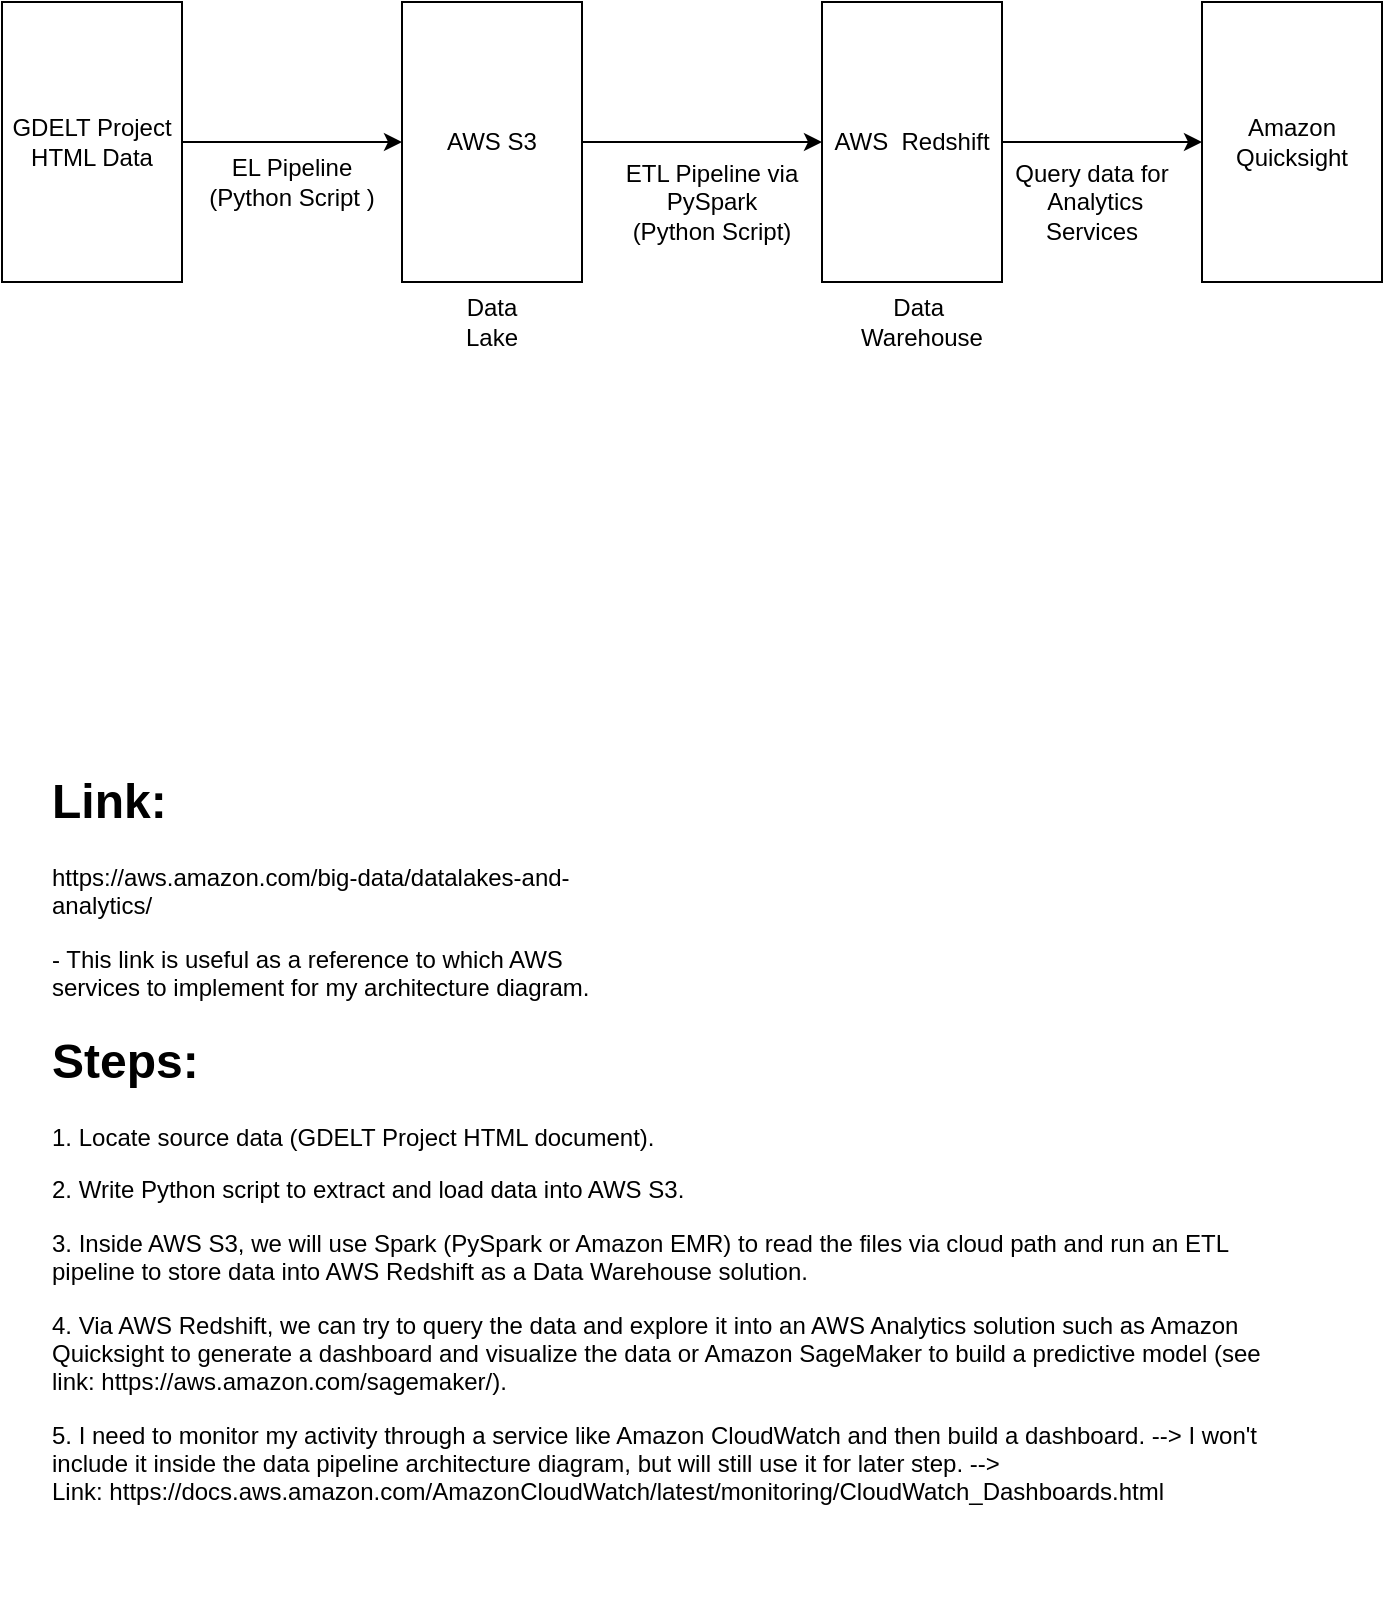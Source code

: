 <mxfile version="14.7.2" type="github">
  <diagram id="_mIrhGSLpp9kIBfSV_T9" name="Page-1">
    <mxGraphModel dx="719" dy="652" grid="1" gridSize="10" guides="1" tooltips="1" connect="1" arrows="1" fold="1" page="1" pageScale="1" pageWidth="827" pageHeight="1169" math="0" shadow="0">
      <root>
        <mxCell id="0" />
        <mxCell id="1" parent="0" />
        <mxCell id="ZoIi8nxnlXmlVmmQI6Re-1" value="GDELT Project &lt;br&gt;HTML Data" style="rounded=0;whiteSpace=wrap;html=1;" vertex="1" parent="1">
          <mxGeometry x="40" y="40" width="90" height="140" as="geometry" />
        </mxCell>
        <mxCell id="ZoIi8nxnlXmlVmmQI6Re-2" value="AWS S3" style="rounded=0;whiteSpace=wrap;html=1;" vertex="1" parent="1">
          <mxGeometry x="240" y="40" width="90" height="140" as="geometry" />
        </mxCell>
        <mxCell id="ZoIi8nxnlXmlVmmQI6Re-3" value="AWS &amp;nbsp;Redshift" style="rounded=0;whiteSpace=wrap;html=1;" vertex="1" parent="1">
          <mxGeometry x="450" y="40" width="90" height="140" as="geometry" />
        </mxCell>
        <mxCell id="ZoIi8nxnlXmlVmmQI6Re-4" value="&lt;h1&gt;Link:&lt;/h1&gt;&lt;p&gt;https://aws.amazon.com/big-data/datalakes-and-analytics/&lt;/p&gt;&lt;p&gt;- This link is useful as a reference to which AWS services to implement for my architecture diagram.&lt;/p&gt;" style="text;html=1;strokeColor=none;fillColor=none;spacing=5;spacingTop=-20;whiteSpace=wrap;overflow=hidden;rounded=0;" vertex="1" parent="1">
          <mxGeometry x="60" y="420" width="290" height="150" as="geometry" />
        </mxCell>
        <mxCell id="ZoIi8nxnlXmlVmmQI6Re-5" value="" style="endArrow=classic;html=1;exitX=1;exitY=0.5;exitDx=0;exitDy=0;" edge="1" parent="1" source="ZoIi8nxnlXmlVmmQI6Re-1" target="ZoIi8nxnlXmlVmmQI6Re-2">
          <mxGeometry width="50" height="50" relative="1" as="geometry">
            <mxPoint x="300" y="260" as="sourcePoint" />
            <mxPoint x="350" y="210" as="targetPoint" />
          </mxGeometry>
        </mxCell>
        <mxCell id="ZoIi8nxnlXmlVmmQI6Re-6" value="" style="endArrow=classic;html=1;entryX=0;entryY=0.5;entryDx=0;entryDy=0;" edge="1" parent="1" source="ZoIi8nxnlXmlVmmQI6Re-2" target="ZoIi8nxnlXmlVmmQI6Re-3">
          <mxGeometry width="50" height="50" relative="1" as="geometry">
            <mxPoint x="370" y="160" as="sourcePoint" />
            <mxPoint x="250" y="80" as="targetPoint" />
          </mxGeometry>
        </mxCell>
        <mxCell id="ZoIi8nxnlXmlVmmQI6Re-9" value="EL Pipeline (Python Script )" style="text;html=1;strokeColor=none;fillColor=none;align=center;verticalAlign=middle;whiteSpace=wrap;rounded=0;" vertex="1" parent="1">
          <mxGeometry x="140" y="120" width="90" height="20" as="geometry" />
        </mxCell>
        <mxCell id="ZoIi8nxnlXmlVmmQI6Re-16" value="&lt;h1&gt;Steps:&lt;/h1&gt;&lt;p&gt;1. Locate source data (GDELT Project HTML document).&lt;/p&gt;&lt;p&gt;2. Write Python script to extract and load data into AWS S3.&lt;/p&gt;&lt;p&gt;3. Inside AWS S3, we will use Spark (PySpark or Amazon EMR) to read the files via cloud path and run an ETL pipeline to store data into AWS Redshift as a Data Warehouse solution.&lt;/p&gt;&lt;p&gt;4. Via AWS Redshift, we can try to query the data and explore it into an AWS Analytics solution such as Amazon Quicksight to generate a dashboard and visualize the data or Amazon SageMaker to build a predictive model (see link:&amp;nbsp;https://aws.amazon.com/sagemaker/).&lt;/p&gt;&lt;p&gt;5. I need to monitor my activity through a service like Amazon CloudWatch and then build a dashboard. --&amp;gt; I won&#39;t include it inside the data pipeline architecture diagram, but will still use it for later step. --&amp;gt; Link:&amp;nbsp;https://docs.aws.amazon.com/AmazonCloudWatch/latest/monitoring/CloudWatch_Dashboards.html&lt;/p&gt;&lt;p&gt;&lt;br&gt;&lt;/p&gt;&lt;p&gt;&lt;br&gt;&lt;/p&gt;" style="text;html=1;strokeColor=none;fillColor=none;spacing=5;spacingTop=-20;whiteSpace=wrap;overflow=hidden;rounded=0;" vertex="1" parent="1">
          <mxGeometry x="60" y="550" width="620" height="289" as="geometry" />
        </mxCell>
        <mxCell id="ZoIi8nxnlXmlVmmQI6Re-17" value="ETL Pipeline via PySpark (Python Script)" style="text;html=1;strokeColor=none;fillColor=none;align=center;verticalAlign=middle;whiteSpace=wrap;rounded=0;" vertex="1" parent="1">
          <mxGeometry x="350" y="130" width="90" height="20" as="geometry" />
        </mxCell>
        <mxCell id="ZoIi8nxnlXmlVmmQI6Re-18" value="Data Lake" style="text;html=1;strokeColor=none;fillColor=none;align=center;verticalAlign=middle;whiteSpace=wrap;rounded=0;" vertex="1" parent="1">
          <mxGeometry x="265" y="190" width="40" height="20" as="geometry" />
        </mxCell>
        <mxCell id="ZoIi8nxnlXmlVmmQI6Re-19" value="Data&amp;nbsp;&lt;br&gt;Warehouse" style="text;html=1;strokeColor=none;fillColor=none;align=center;verticalAlign=middle;whiteSpace=wrap;rounded=0;" vertex="1" parent="1">
          <mxGeometry x="480" y="190" width="40" height="20" as="geometry" />
        </mxCell>
        <mxCell id="ZoIi8nxnlXmlVmmQI6Re-20" value="" style="endArrow=classic;html=1;exitX=1;exitY=0.5;exitDx=0;exitDy=0;entryX=0;entryY=0.5;entryDx=0;entryDy=0;" edge="1" parent="1" source="ZoIi8nxnlXmlVmmQI6Re-3" target="ZoIi8nxnlXmlVmmQI6Re-21">
          <mxGeometry width="50" height="50" relative="1" as="geometry">
            <mxPoint x="490" y="390" as="sourcePoint" />
            <mxPoint x="600" y="110" as="targetPoint" />
          </mxGeometry>
        </mxCell>
        <mxCell id="ZoIi8nxnlXmlVmmQI6Re-21" value="Amazon Quicksight" style="rounded=0;whiteSpace=wrap;html=1;" vertex="1" parent="1">
          <mxGeometry x="640" y="40" width="90" height="140" as="geometry" />
        </mxCell>
        <mxCell id="ZoIi8nxnlXmlVmmQI6Re-23" value="Query data for &amp;nbsp;Analytics Services" style="text;html=1;strokeColor=none;fillColor=none;align=center;verticalAlign=middle;whiteSpace=wrap;rounded=0;" vertex="1" parent="1">
          <mxGeometry x="540" y="130" width="90" height="20" as="geometry" />
        </mxCell>
      </root>
    </mxGraphModel>
  </diagram>
</mxfile>
